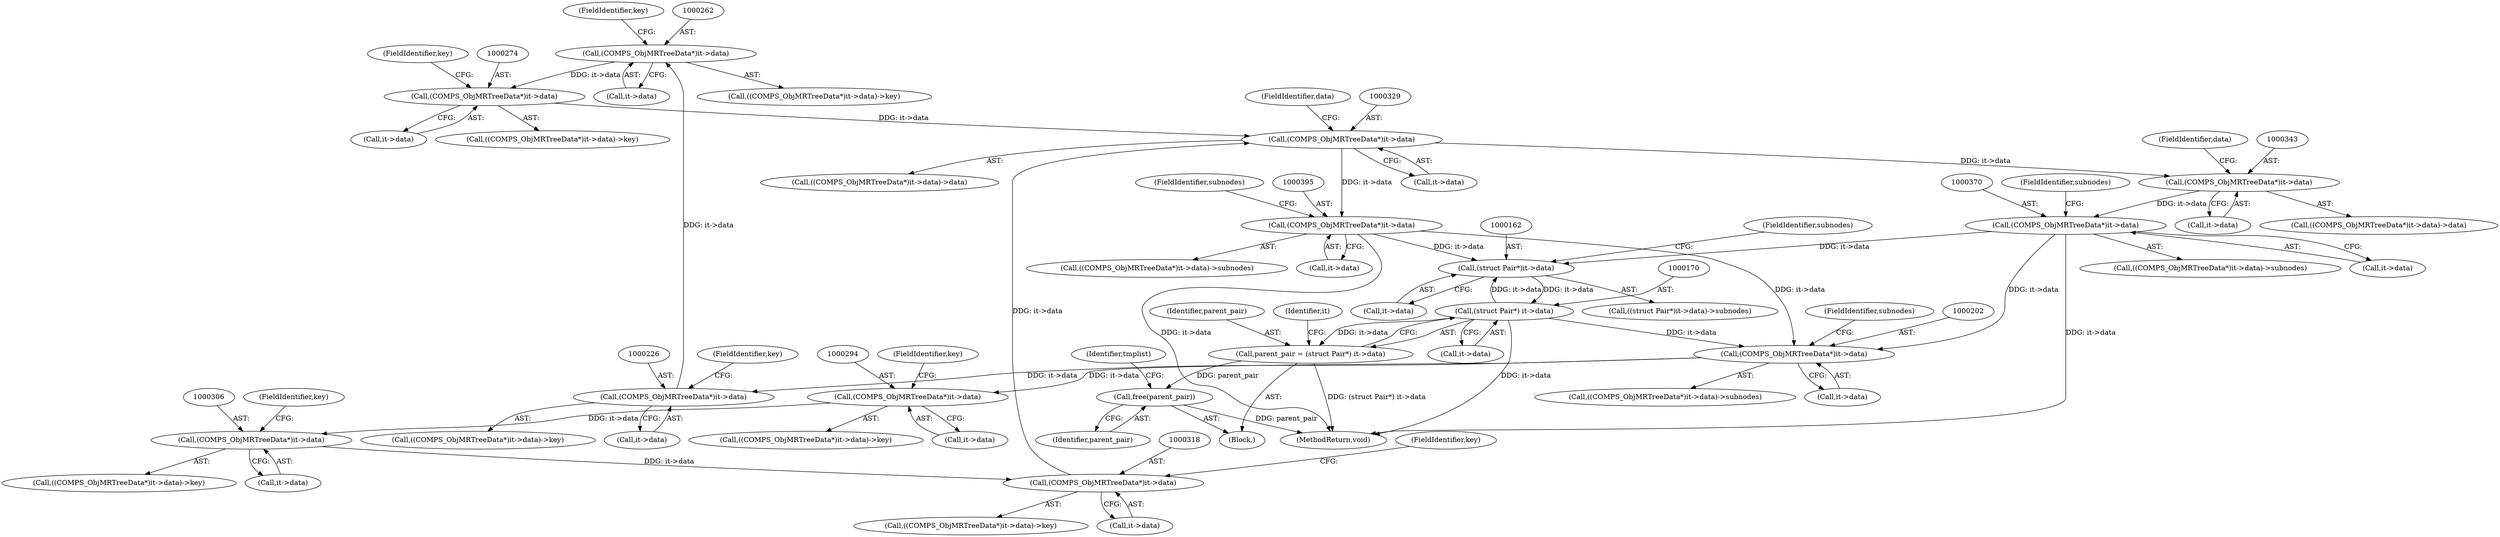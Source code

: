 digraph "0_libcomps_e3a5d056633677959ad924a51758876d415e7046_0@pointer" {
"1000261" [label="(Call,(COMPS_ObjMRTreeData*)it->data)"];
"1000225" [label="(Call,(COMPS_ObjMRTreeData*)it->data)"];
"1000201" [label="(Call,(COMPS_ObjMRTreeData*)it->data)"];
"1000394" [label="(Call,(COMPS_ObjMRTreeData*)it->data)"];
"1000328" [label="(Call,(COMPS_ObjMRTreeData*)it->data)"];
"1000273" [label="(Call,(COMPS_ObjMRTreeData*)it->data)"];
"1000261" [label="(Call,(COMPS_ObjMRTreeData*)it->data)"];
"1000317" [label="(Call,(COMPS_ObjMRTreeData*)it->data)"];
"1000305" [label="(Call,(COMPS_ObjMRTreeData*)it->data)"];
"1000293" [label="(Call,(COMPS_ObjMRTreeData*)it->data)"];
"1000169" [label="(Call,(struct Pair*) it->data)"];
"1000161" [label="(Call,(struct Pair*)it->data)"];
"1000369" [label="(Call,(COMPS_ObjMRTreeData*)it->data)"];
"1000342" [label="(Call,(COMPS_ObjMRTreeData*)it->data)"];
"1000167" [label="(Call,parent_pair = (struct Pair*) it->data)"];
"1000418" [label="(Call,free(parent_pair))"];
"1000393" [label="(Call,((COMPS_ObjMRTreeData*)it->data)->subnodes)"];
"1000317" [label="(Call,(COMPS_ObjMRTreeData*)it->data)"];
"1000368" [label="(Call,((COMPS_ObjMRTreeData*)it->data)->subnodes)"];
"1000330" [label="(Call,it->data)"];
"1000341" [label="(Call,((COMPS_ObjMRTreeData*)it->data)->data)"];
"1000344" [label="(Call,it->data)"];
"1000418" [label="(Call,free(parent_pair))"];
"1000167" [label="(Call,parent_pair = (struct Pair*) it->data)"];
"1000203" [label="(Call,it->data)"];
"1000273" [label="(Call,(COMPS_ObjMRTreeData*)it->data)"];
"1000399" [label="(FieldIdentifier,subnodes)"];
"1000342" [label="(Call,(COMPS_ObjMRTreeData*)it->data)"];
"1000147" [label="(Block,)"];
"1000371" [label="(Call,it->data)"];
"1000260" [label="(Call,((COMPS_ObjMRTreeData*)it->data)->key)"];
"1000369" [label="(Call,(COMPS_ObjMRTreeData*)it->data)"];
"1000278" [label="(FieldIdentifier,key)"];
"1000394" [label="(Call,(COMPS_ObjMRTreeData*)it->data)"];
"1000298" [label="(FieldIdentifier,key)"];
"1000171" [label="(Call,it->data)"];
"1000169" [label="(Call,(struct Pair*) it->data)"];
"1000305" [label="(Call,(COMPS_ObjMRTreeData*)it->data)"];
"1000322" [label="(FieldIdentifier,key)"];
"1000144" [label="(Identifier,tmplist)"];
"1000230" [label="(FieldIdentifier,key)"];
"1000419" [label="(Identifier,parent_pair)"];
"1000168" [label="(Identifier,parent_pair)"];
"1000304" [label="(Call,((COMPS_ObjMRTreeData*)it->data)->key)"];
"1000224" [label="(Call,((COMPS_ObjMRTreeData*)it->data)->key)"];
"1000328" [label="(Call,(COMPS_ObjMRTreeData*)it->data)"];
"1000275" [label="(Call,it->data)"];
"1000263" [label="(Call,it->data)"];
"1000201" [label="(Call,(COMPS_ObjMRTreeData*)it->data)"];
"1000316" [label="(Call,((COMPS_ObjMRTreeData*)it->data)->key)"];
"1000307" [label="(Call,it->data)"];
"1000347" [label="(FieldIdentifier,data)"];
"1000266" [label="(FieldIdentifier,key)"];
"1000272" [label="(Call,((COMPS_ObjMRTreeData*)it->data)->key)"];
"1000163" [label="(Call,it->data)"];
"1000175" [label="(Identifier,it)"];
"1000160" [label="(Call,((struct Pair*)it->data)->subnodes)"];
"1000293" [label="(Call,(COMPS_ObjMRTreeData*)it->data)"];
"1000166" [label="(FieldIdentifier,subnodes)"];
"1000225" [label="(Call,(COMPS_ObjMRTreeData*)it->data)"];
"1000200" [label="(Call,((COMPS_ObjMRTreeData*)it->data)->subnodes)"];
"1000423" [label="(MethodReturn,void)"];
"1000292" [label="(Call,((COMPS_ObjMRTreeData*)it->data)->key)"];
"1000310" [label="(FieldIdentifier,key)"];
"1000206" [label="(FieldIdentifier,subnodes)"];
"1000319" [label="(Call,it->data)"];
"1000295" [label="(Call,it->data)"];
"1000374" [label="(FieldIdentifier,subnodes)"];
"1000227" [label="(Call,it->data)"];
"1000333" [label="(FieldIdentifier,data)"];
"1000161" [label="(Call,(struct Pair*)it->data)"];
"1000261" [label="(Call,(COMPS_ObjMRTreeData*)it->data)"];
"1000327" [label="(Call,((COMPS_ObjMRTreeData*)it->data)->data)"];
"1000396" [label="(Call,it->data)"];
"1000261" -> "1000260"  [label="AST: "];
"1000261" -> "1000263"  [label="CFG: "];
"1000262" -> "1000261"  [label="AST: "];
"1000263" -> "1000261"  [label="AST: "];
"1000266" -> "1000261"  [label="CFG: "];
"1000225" -> "1000261"  [label="DDG: it->data"];
"1000261" -> "1000273"  [label="DDG: it->data"];
"1000225" -> "1000224"  [label="AST: "];
"1000225" -> "1000227"  [label="CFG: "];
"1000226" -> "1000225"  [label="AST: "];
"1000227" -> "1000225"  [label="AST: "];
"1000230" -> "1000225"  [label="CFG: "];
"1000201" -> "1000225"  [label="DDG: it->data"];
"1000201" -> "1000200"  [label="AST: "];
"1000201" -> "1000203"  [label="CFG: "];
"1000202" -> "1000201"  [label="AST: "];
"1000203" -> "1000201"  [label="AST: "];
"1000206" -> "1000201"  [label="CFG: "];
"1000394" -> "1000201"  [label="DDG: it->data"];
"1000169" -> "1000201"  [label="DDG: it->data"];
"1000369" -> "1000201"  [label="DDG: it->data"];
"1000201" -> "1000293"  [label="DDG: it->data"];
"1000394" -> "1000393"  [label="AST: "];
"1000394" -> "1000396"  [label="CFG: "];
"1000395" -> "1000394"  [label="AST: "];
"1000396" -> "1000394"  [label="AST: "];
"1000399" -> "1000394"  [label="CFG: "];
"1000394" -> "1000423"  [label="DDG: it->data"];
"1000394" -> "1000161"  [label="DDG: it->data"];
"1000328" -> "1000394"  [label="DDG: it->data"];
"1000328" -> "1000327"  [label="AST: "];
"1000328" -> "1000330"  [label="CFG: "];
"1000329" -> "1000328"  [label="AST: "];
"1000330" -> "1000328"  [label="AST: "];
"1000333" -> "1000328"  [label="CFG: "];
"1000273" -> "1000328"  [label="DDG: it->data"];
"1000317" -> "1000328"  [label="DDG: it->data"];
"1000328" -> "1000342"  [label="DDG: it->data"];
"1000273" -> "1000272"  [label="AST: "];
"1000273" -> "1000275"  [label="CFG: "];
"1000274" -> "1000273"  [label="AST: "];
"1000275" -> "1000273"  [label="AST: "];
"1000278" -> "1000273"  [label="CFG: "];
"1000317" -> "1000316"  [label="AST: "];
"1000317" -> "1000319"  [label="CFG: "];
"1000318" -> "1000317"  [label="AST: "];
"1000319" -> "1000317"  [label="AST: "];
"1000322" -> "1000317"  [label="CFG: "];
"1000305" -> "1000317"  [label="DDG: it->data"];
"1000305" -> "1000304"  [label="AST: "];
"1000305" -> "1000307"  [label="CFG: "];
"1000306" -> "1000305"  [label="AST: "];
"1000307" -> "1000305"  [label="AST: "];
"1000310" -> "1000305"  [label="CFG: "];
"1000293" -> "1000305"  [label="DDG: it->data"];
"1000293" -> "1000292"  [label="AST: "];
"1000293" -> "1000295"  [label="CFG: "];
"1000294" -> "1000293"  [label="AST: "];
"1000295" -> "1000293"  [label="AST: "];
"1000298" -> "1000293"  [label="CFG: "];
"1000169" -> "1000167"  [label="AST: "];
"1000169" -> "1000171"  [label="CFG: "];
"1000170" -> "1000169"  [label="AST: "];
"1000171" -> "1000169"  [label="AST: "];
"1000167" -> "1000169"  [label="CFG: "];
"1000169" -> "1000423"  [label="DDG: it->data"];
"1000169" -> "1000161"  [label="DDG: it->data"];
"1000169" -> "1000167"  [label="DDG: it->data"];
"1000161" -> "1000169"  [label="DDG: it->data"];
"1000161" -> "1000160"  [label="AST: "];
"1000161" -> "1000163"  [label="CFG: "];
"1000162" -> "1000161"  [label="AST: "];
"1000163" -> "1000161"  [label="AST: "];
"1000166" -> "1000161"  [label="CFG: "];
"1000369" -> "1000161"  [label="DDG: it->data"];
"1000369" -> "1000368"  [label="AST: "];
"1000369" -> "1000371"  [label="CFG: "];
"1000370" -> "1000369"  [label="AST: "];
"1000371" -> "1000369"  [label="AST: "];
"1000374" -> "1000369"  [label="CFG: "];
"1000369" -> "1000423"  [label="DDG: it->data"];
"1000342" -> "1000369"  [label="DDG: it->data"];
"1000342" -> "1000341"  [label="AST: "];
"1000342" -> "1000344"  [label="CFG: "];
"1000343" -> "1000342"  [label="AST: "];
"1000344" -> "1000342"  [label="AST: "];
"1000347" -> "1000342"  [label="CFG: "];
"1000167" -> "1000147"  [label="AST: "];
"1000168" -> "1000167"  [label="AST: "];
"1000175" -> "1000167"  [label="CFG: "];
"1000167" -> "1000423"  [label="DDG: (struct Pair*) it->data"];
"1000167" -> "1000418"  [label="DDG: parent_pair"];
"1000418" -> "1000147"  [label="AST: "];
"1000418" -> "1000419"  [label="CFG: "];
"1000419" -> "1000418"  [label="AST: "];
"1000144" -> "1000418"  [label="CFG: "];
"1000418" -> "1000423"  [label="DDG: parent_pair"];
}

